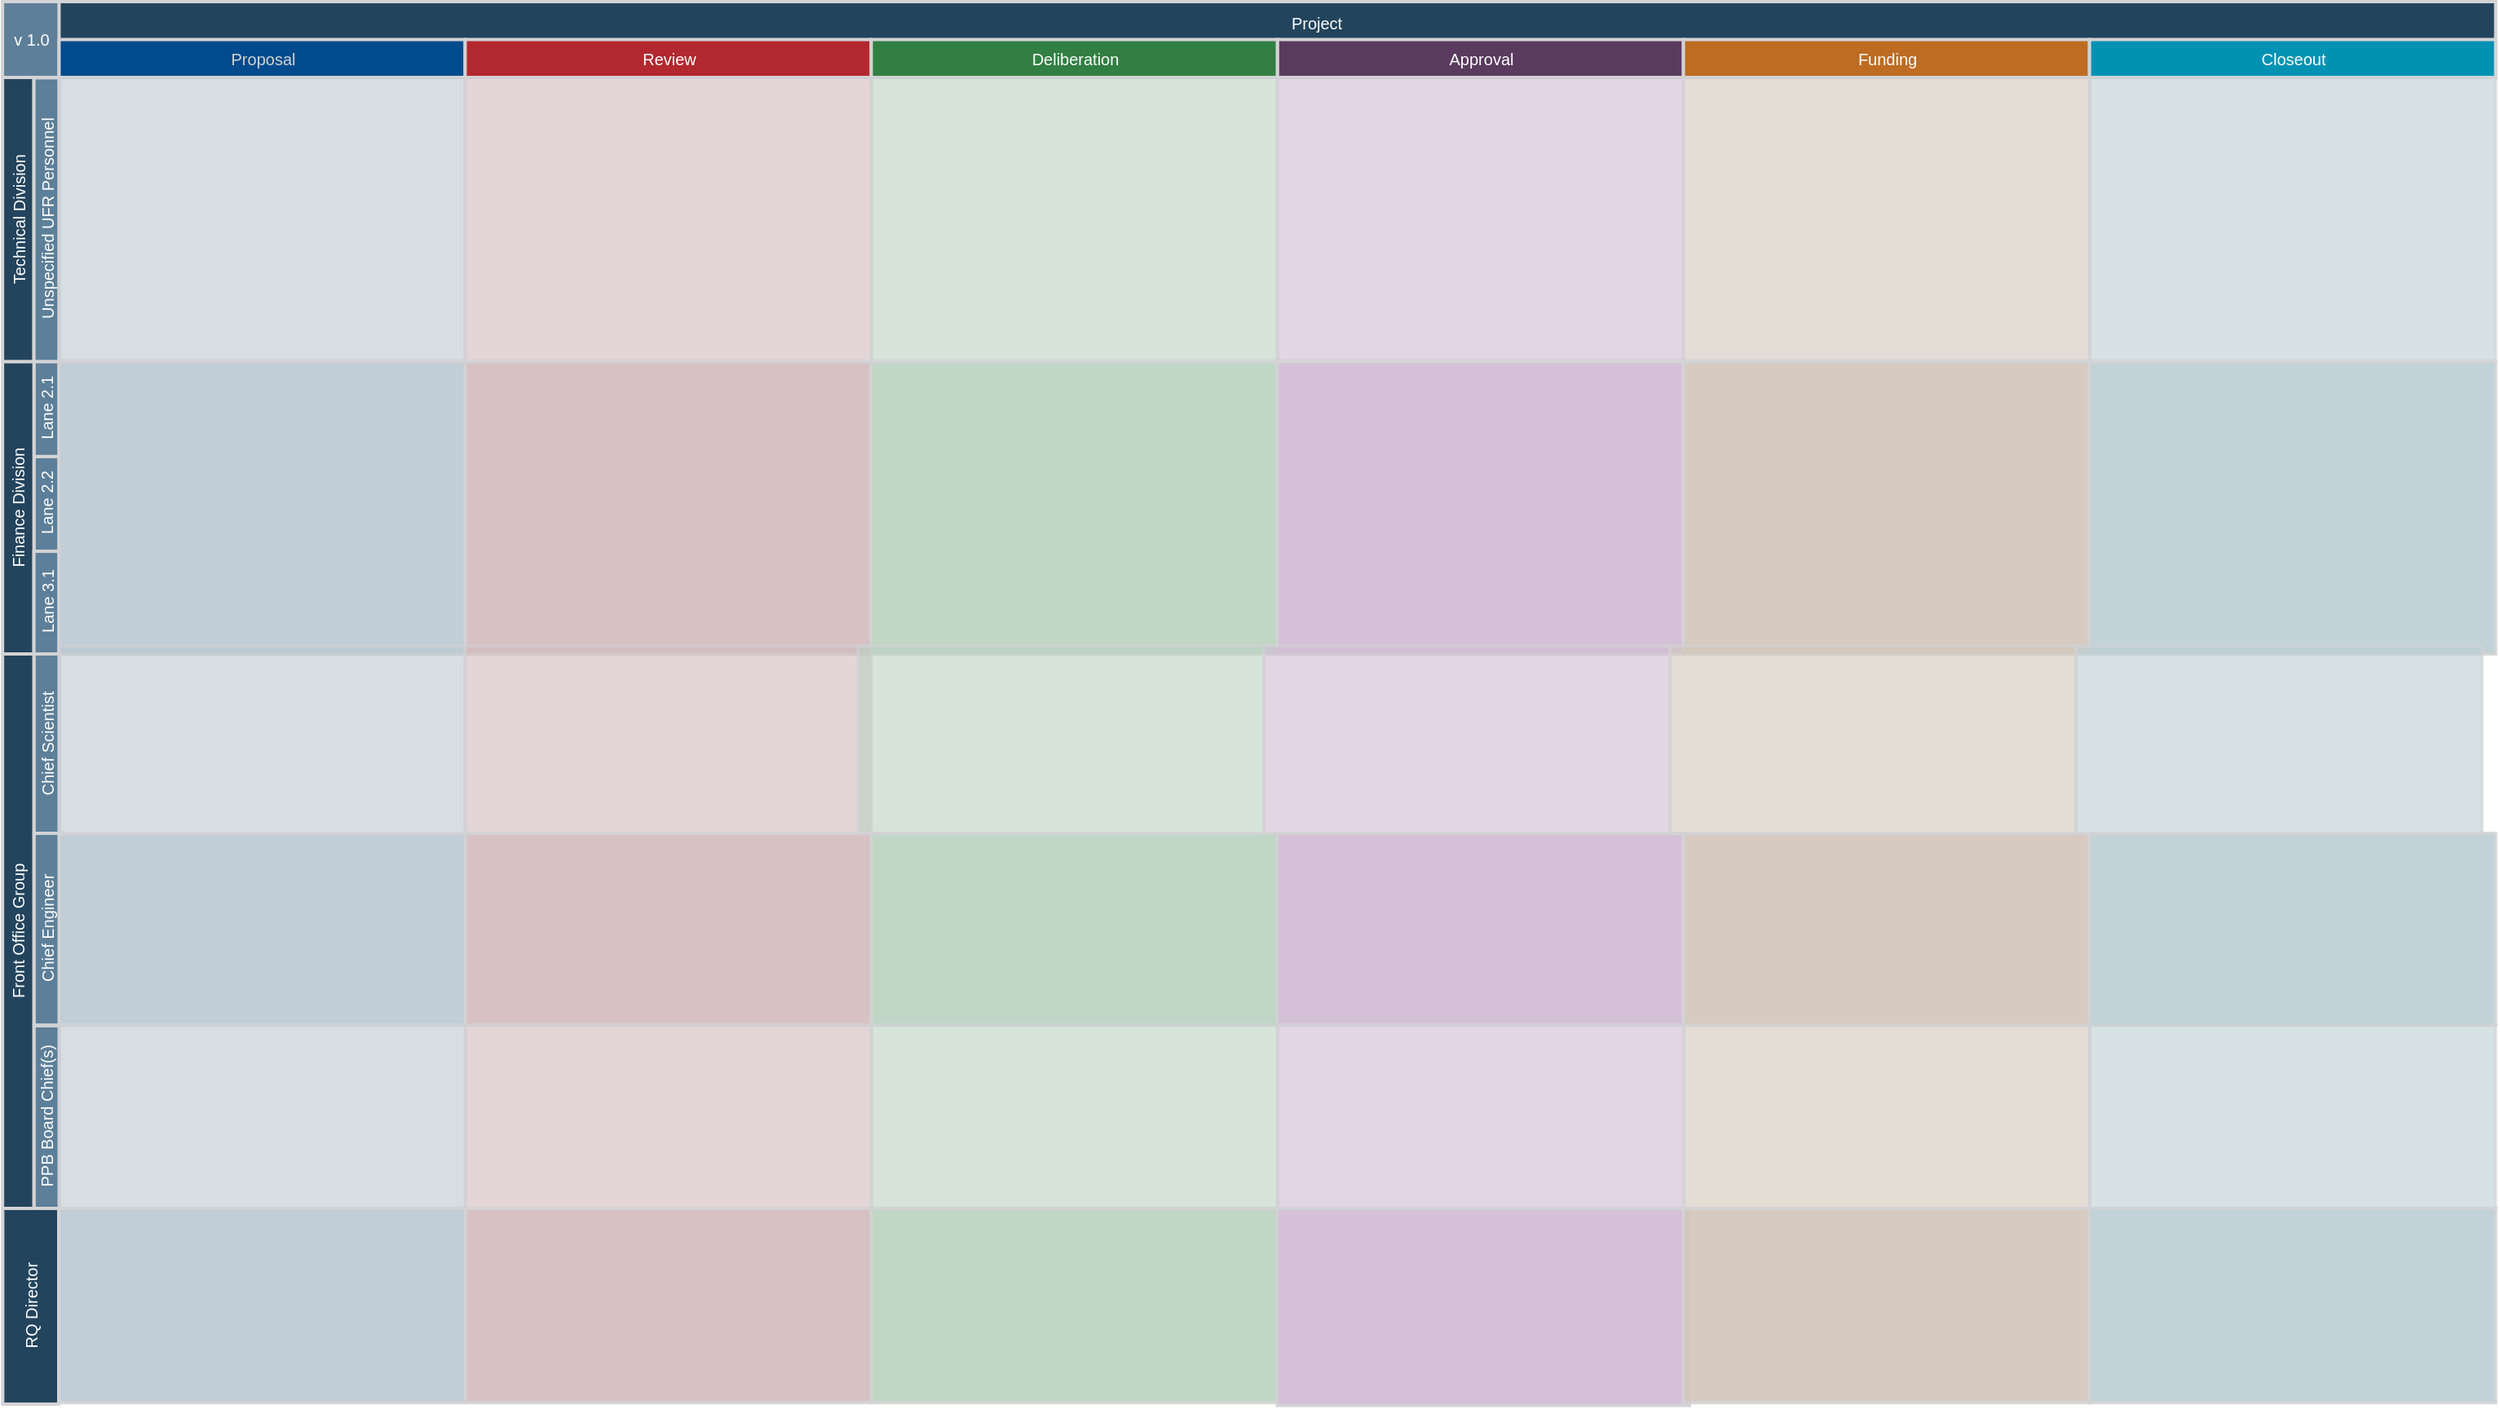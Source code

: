 <mxfile version="24.7.10">
  <diagram id="6a731a19-8d31-9384-78a2-239565b7b9f0" name="Page-1">
    <mxGraphModel dx="3111" dy="1752" grid="1" gridSize="10" guides="1" tooltips="1" connect="1" arrows="1" fold="1" page="1" pageScale="1" pageWidth="1600" pageHeight="900" background="none" math="0" shadow="0">
      <root>
        <mxCell id="0" />
        <mxCell id="1" parent="0" />
        <mxCell id="56" value="Project&#xa;" style="strokeColor=#d3d3d5;fillColor=#23445D;fontSize=10;strokeWidth=2;fontFamily=Helvetica;html=1;fontColor=#FFFFFF;fontStyle=0;spacingBottom=8;spacingRight=0;spacingLeft=83;" parent="1" vertex="1">
          <mxGeometry x="-1564.44" y="-880" width="1528.762" height="46.486" as="geometry" />
        </mxCell>
        <mxCell id="57" value="Technical Division" style="strokeColor=#d3d3d5;fillColor=#23445D;fontSize=10;strokeWidth=2;horizontal=0;fontFamily=Helvetica;html=1;fontColor=#FFFFFF;fontStyle=0" parent="1" vertex="1">
          <mxGeometry x="-1564.44" y="-833.514" width="19.254" height="174.324" as="geometry" />
        </mxCell>
        <mxCell id="59" value="v 1.0" style="strokeColor=#d3d3d5;fillColor=#5d7f99;fontSize=10;strokeWidth=2;fontFamily=Helvetica;html=1;labelBackgroundColor=none;fontColor=#FFFFFF;" parent="1" vertex="1">
          <mxGeometry x="-1564.44" y="-880" width="34.657" height="46.486" as="geometry" />
        </mxCell>
        <mxCell id="61" value="Unspecified UFR Personnel" style="strokeColor=#d3d3d5;fillColor=#5d7f99;fontSize=10;strokeWidth=2;horizontal=0;fontFamily=Helvetica;html=1;labelBackgroundColor=none;fontColor=#FFFFFF;" parent="1" vertex="1">
          <mxGeometry x="-1545.183" y="-833.284" width="15.408" height="174.092" as="geometry" />
        </mxCell>
        <mxCell id="62" value="Lane 2.2" style="strokeColor=#d3d3d5;fillColor=#5d7f99;fontSize=10;strokeWidth=2;horizontal=0;fontFamily=Helvetica;html=1;labelBackgroundColor=none;fontColor=#FFFFFF;" parent="1" vertex="1">
          <mxGeometry x="-1545.186" y="-601.081" width="15.403" height="58.108" as="geometry" />
        </mxCell>
        <mxCell id="63" value="Lane 2.1" style="strokeColor=#d3d3d5;fillColor=#5d7f99;fontSize=10;strokeWidth=2;horizontal=0;fontFamily=Helvetica;html=1;labelBackgroundColor=none;fontColor=#FFFFFF;" parent="1" vertex="1">
          <mxGeometry x="-1545.186" y="-659.189" width="15.403" height="58.108" as="geometry" />
        </mxCell>
        <mxCell id="64" value="Finance Division" style="strokeColor=#d3d3d5;fillColor=#23445D;fontSize=10;strokeWidth=2;horizontal=0;fontFamily=Helvetica;html=1;fontColor=#FFFFFF;fontStyle=0" parent="1" vertex="1">
          <mxGeometry x="-1564.44" y="-659.19" width="19.25" height="179.19" as="geometry" />
        </mxCell>
        <mxCell id="66" value="Lane 3.1" style="strokeColor=#d3d3d5;fillColor=#5d7f99;fontSize=10;strokeWidth=2;horizontal=0;fontFamily=Helvetica;html=1;labelBackgroundColor=none;fontColor=#FFFFFF;" parent="1" vertex="1">
          <mxGeometry x="-1545.19" y="-542.97" width="15.4" height="62.97" as="geometry" />
        </mxCell>
        <mxCell id="67" value="Front Office Group" style="strokeColor=#d3d3d5;fillColor=#23445D;fontSize=10;strokeWidth=2;horizontal=0;fontFamily=Helvetica;html=1;fontColor=#FFFFFF;fontStyle=0" parent="1" vertex="1">
          <mxGeometry x="-1564.44" y="-480" width="19.25" height="340" as="geometry" />
        </mxCell>
        <mxCell id="140" value="" style="group;fontSize=10;strokeColor=#d3d3d5;fontColor=#d3d3d5;container=0;" parent="1" vertex="1" connectable="0">
          <mxGeometry x="-1529.783" y="-856.757" width="249.017" height="23.243" as="geometry" />
        </mxCell>
        <mxCell id="11IpipOqJez2AS0h7bXD-149" value="Chief Scientist" style="strokeColor=#d3d3d5;fillColor=#5d7f99;fontSize=10;strokeWidth=2;horizontal=0;fontFamily=Helvetica;html=1;labelBackgroundColor=none;fontColor=#FFFFFF;" vertex="1" parent="1">
          <mxGeometry x="-1545.06" y="-480" width="15.4" height="111.35" as="geometry" />
        </mxCell>
        <mxCell id="11IpipOqJez2AS0h7bXD-152" value="Chief Engineer" style="strokeColor=#d3d3d5;fillColor=#5d7f99;fontSize=10;strokeWidth=2;horizontal=0;fontFamily=Helvetica;html=1;labelBackgroundColor=none;fontColor=#FFFFFF;" vertex="1" parent="1">
          <mxGeometry x="-1545.06" y="-370" width="15.4" height="117.57" as="geometry" />
        </mxCell>
        <mxCell id="11IpipOqJez2AS0h7bXD-153" value="PPB Board Chief(s)" style="strokeColor=#d3d3d5;fillColor=#5d7f99;fontSize=10;strokeWidth=2;horizontal=0;fontFamily=Helvetica;html=1;labelBackgroundColor=none;fontColor=#FFFFFF;" vertex="1" parent="1">
          <mxGeometry x="-1545.06" y="-252" width="15.4" height="112" as="geometry" />
        </mxCell>
        <mxCell id="11IpipOqJez2AS0h7bXD-158" value="RQ Director" style="strokeColor=#d3d3d5;fillColor=#23445D;fontSize=10;strokeWidth=2;horizontal=0;fontFamily=Helvetica;html=1;fontColor=#FFFFFF;fontStyle=0" vertex="1" parent="1">
          <mxGeometry x="-1564.31" y="-140" width="34.31" height="120" as="geometry" />
        </mxCell>
        <mxCell id="11IpipOqJez2AS0h7bXD-231" value="" style="group;fontSize=10;strokeColor=#5a3a5e;" vertex="1" connectable="0" parent="1">
          <mxGeometry x="-782.731" y="-856.757" width="249.017" height="23.243" as="geometry" />
        </mxCell>
        <mxCell id="11IpipOqJez2AS0h7bXD-232" value="Approval" style="strokeColor=#d3d3d5;fillColor=#5a3a5e;fontSize=10;strokeWidth=2;fontFamily=Helvetica;html=1;labelBackgroundColor=none;fontColor=#FFFFFF;" vertex="1" parent="11IpipOqJez2AS0h7bXD-231">
          <mxGeometry width="249.017" height="23.243" as="geometry" />
        </mxCell>
        <mxCell id="11IpipOqJez2AS0h7bXD-233" value="Funding" style="strokeColor=#d3d3d5;fillColor=#BD6C22;fontSize=10;strokeWidth=2;fontFamily=Helvetica;html=1;labelBackgroundColor=none;fontColor=#FFFFFF;" vertex="1" parent="11IpipOqJez2AS0h7bXD-231">
          <mxGeometry x="249.017" width="249.017" height="23.243" as="geometry" />
        </mxCell>
        <mxCell id="11IpipOqJez2AS0h7bXD-234" value="Closeout" style="strokeColor=#d3d3d5;fillColor=#0092b3;fontSize=10;strokeWidth=2;fontFamily=Helvetica;html=1;labelBackgroundColor=none;fontColor=#FFFFFF;" vertex="1" parent="11IpipOqJez2AS0h7bXD-231">
          <mxGeometry x="498.034" width="249.017" height="23.243" as="geometry" />
        </mxCell>
        <mxCell id="141" value="Proposal" style="strokeColor=#d3d3d5;fillColor=#004b8d;fontSize=10;strokeWidth=2;fontFamily=Helvetica;html=1;labelBackgroundColor=none;fontColor=#d3d3d5;" parent="1" vertex="1">
          <mxGeometry x="-1529.783" y="-856.757" width="249.017" height="23.243" as="geometry" />
        </mxCell>
        <mxCell id="142" value="Review" style="strokeColor=#d3d3d5;fillColor=#b3282e;fontSize=10;strokeWidth=2;fontFamily=Helvetica;html=1;labelBackgroundColor=none;fontColor=#FFFFFF;" parent="1" vertex="1">
          <mxGeometry x="-1280.766" y="-856.757" width="249.017" height="23.243" as="geometry" />
        </mxCell>
        <mxCell id="143" value="Deliberation" style="strokeColor=#d3d3d5;fillColor=#317f42;fontSize=10;strokeWidth=2;fontFamily=Helvetica;html=1;labelBackgroundColor=none;fontColor=#FFFFFF;" parent="1" vertex="1">
          <mxGeometry x="-1031.749" y="-856.757" width="249.017" height="23.243" as="geometry" />
        </mxCell>
        <mxCell id="11IpipOqJez2AS0h7bXD-453" value="" style="group" vertex="1" connectable="0" parent="1">
          <mxGeometry x="-1529.78" y="-833.51" width="1494.23" height="173.51" as="geometry" />
        </mxCell>
        <mxCell id="68" value="" style="strokeColor=#d3d3d5;fillColor=#bbc8d3;fontSize=10;strokeWidth=2;fontFamily=Helvetica;html=1;opacity=60;" parent="11IpipOqJez2AS0h7bXD-453" vertex="1">
          <mxGeometry width="249.017" height="173.51" as="geometry" />
        </mxCell>
        <mxCell id="75" value="" style="strokeColor=#d3d3d5;fillColor=#d3bbbc;fontSize=10;strokeWidth=2;fontFamily=Helvetica;html=1;opacity=60;" parent="11IpipOqJez2AS0h7bXD-453" vertex="1">
          <mxGeometry x="249.017" width="249.145" height="173.51" as="geometry" />
        </mxCell>
        <mxCell id="82" value="" style="strokeColor=#d3d3d5;fillColor=#bbd3c0;fontSize=10;strokeWidth=2;fontFamily=Helvetica;html=1;opacity=60;" parent="11IpipOqJez2AS0h7bXD-453" vertex="1">
          <mxGeometry x="498.034" width="249.145" height="173.51" as="geometry" />
        </mxCell>
        <mxCell id="11IpipOqJez2AS0h7bXD-159" value="" style="strokeColor=#d3d3d5;fillColor=#d0bbd3;fontSize=10;strokeWidth=2;fontFamily=Helvetica;html=1;opacity=60;" vertex="1" parent="11IpipOqJez2AS0h7bXD-453">
          <mxGeometry x="747.051" width="249.017" height="173.51" as="geometry" />
        </mxCell>
        <mxCell id="11IpipOqJez2AS0h7bXD-166" value="" style="strokeColor=#d3d3d5;fillColor=#d3c6bb;fontSize=10;strokeWidth=2;fontFamily=Helvetica;html=1;opacity=60;" vertex="1" parent="11IpipOqJez2AS0h7bXD-453">
          <mxGeometry x="996.068" width="249.145" height="173.51" as="geometry" />
        </mxCell>
        <mxCell id="11IpipOqJez2AS0h7bXD-173" value="" style="strokeColor=#d3d3d5;fillColor=#bbcfd3;fontSize=10;strokeWidth=2;fontFamily=Helvetica;html=1;opacity=60;" vertex="1" parent="11IpipOqJez2AS0h7bXD-453">
          <mxGeometry x="1245.085" width="249.145" height="173.51" as="geometry" />
        </mxCell>
        <mxCell id="11IpipOqJez2AS0h7bXD-454" value="" style="group" vertex="1" connectable="0" parent="1">
          <mxGeometry x="-1529.78" y="-659.19" width="1494.1" height="179.19" as="geometry" />
        </mxCell>
        <mxCell id="71" value="" style="strokeColor=#d3d3d5;fillColor=#bbc8d3;fontSize=10;strokeWidth=2;fontFamily=Helvetica;html=1;opacity=90;" parent="11IpipOqJez2AS0h7bXD-454" vertex="1">
          <mxGeometry width="249.017" height="179.19" as="geometry" />
        </mxCell>
        <mxCell id="78" value="" style="strokeColor=#d3d3d5;fillColor=#d3bbbc;fontSize=10;strokeWidth=2;fontFamily=Helvetica;html=1;opacity=90;" parent="11IpipOqJez2AS0h7bXD-454" vertex="1">
          <mxGeometry x="249.017" width="249.017" height="179.19" as="geometry" />
        </mxCell>
        <mxCell id="85" value="" style="strokeColor=#d3d3d5;fillColor=#bbd3c0;fontSize=10;strokeWidth=2;fontFamily=Helvetica;html=1;opacity=90;" parent="11IpipOqJez2AS0h7bXD-454" vertex="1">
          <mxGeometry x="498.033" width="249.017" height="179.19" as="geometry" />
        </mxCell>
        <mxCell id="11IpipOqJez2AS0h7bXD-162" value="" style="strokeColor=#d3d3d5;fillColor=#d0bbd3;fontSize=10;strokeWidth=2;fontFamily=Helvetica;html=1;opacity=90;" vertex="1" parent="11IpipOqJez2AS0h7bXD-454">
          <mxGeometry x="747.05" width="249.017" height="179.19" as="geometry" />
        </mxCell>
        <mxCell id="11IpipOqJez2AS0h7bXD-169" value="" style="strokeColor=#d3d3d5;fillColor=#d3c6bb;fontSize=10;strokeWidth=2;fontFamily=Helvetica;html=1;opacity=90;" vertex="1" parent="11IpipOqJez2AS0h7bXD-454">
          <mxGeometry x="996.067" width="249.017" height="179.19" as="geometry" />
        </mxCell>
        <mxCell id="11IpipOqJez2AS0h7bXD-176" value="" style="strokeColor=#d3d3d5;fillColor=#bbcfd3;fontSize=10;strokeWidth=2;fontFamily=Helvetica;html=1;opacity=90;" vertex="1" parent="11IpipOqJez2AS0h7bXD-454">
          <mxGeometry x="1245.083" width="249.017" height="179.19" as="geometry" />
        </mxCell>
        <mxCell id="11IpipOqJez2AS0h7bXD-455" value="" style="group" vertex="1" connectable="0" parent="1">
          <mxGeometry x="-1529.78" y="-484.86" width="1485.85" height="114.86" as="geometry" />
        </mxCell>
        <mxCell id="74" value="" style="strokeColor=#d3d3d5;fillColor=#bbc8d3;fontSize=10;strokeWidth=2;fontFamily=Helvetica;html=1;opacity=60;" parent="11IpipOqJez2AS0h7bXD-455" vertex="1">
          <mxGeometry width="249.017" height="114.86" as="geometry" />
        </mxCell>
        <mxCell id="81" value="" style="strokeColor=#d3d3d5;fillColor=#d3bbbc;fontSize=10;strokeWidth=2;fontFamily=Helvetica;html=1;opacity=60;fontStyle=4" parent="11IpipOqJez2AS0h7bXD-455" vertex="1">
          <mxGeometry x="249.017" width="249.017" height="114.86" as="geometry" />
        </mxCell>
        <mxCell id="88" value="" style="strokeColor=#d3d3d5;fillColor=#bbd3c0;fontSize=10;strokeWidth=2;fontFamily=Helvetica;html=1;opacity=60;fontStyle=4" parent="11IpipOqJez2AS0h7bXD-455" vertex="1">
          <mxGeometry x="489.783" width="249.017" height="114.86" as="geometry" />
        </mxCell>
        <mxCell id="11IpipOqJez2AS0h7bXD-165" value="" style="strokeColor=#d3d3d5;fillColor=#d0bbd3;fontSize=10;strokeWidth=2;fontFamily=Helvetica;html=1;opacity=60;" vertex="1" parent="11IpipOqJez2AS0h7bXD-455">
          <mxGeometry x="738.8" width="249.017" height="114.86" as="geometry" />
        </mxCell>
        <mxCell id="11IpipOqJez2AS0h7bXD-172" value="" style="strokeColor=#d3d3d5;fillColor=#d3c6bb;fontSize=10;strokeWidth=2;fontFamily=Helvetica;html=1;opacity=60;fontStyle=4" vertex="1" parent="11IpipOqJez2AS0h7bXD-455">
          <mxGeometry x="987.817" width="249.017" height="114.86" as="geometry" />
        </mxCell>
        <mxCell id="11IpipOqJez2AS0h7bXD-179" value="" style="strokeColor=#d3d3d5;fillColor=#bbcfd3;fontSize=10;strokeWidth=2;fontFamily=Helvetica;html=1;opacity=60;fontStyle=4" vertex="1" parent="11IpipOqJez2AS0h7bXD-455">
          <mxGeometry x="1236.833" width="249.017" height="114.86" as="geometry" />
        </mxCell>
        <mxCell id="11IpipOqJez2AS0h7bXD-456" value="" style="group" vertex="1" connectable="0" parent="1">
          <mxGeometry x="-1529.66" y="-370" width="1493.98" height="117.57" as="geometry" />
        </mxCell>
        <mxCell id="11IpipOqJez2AS0h7bXD-238" value="" style="strokeColor=#d3d3d5;fillColor=#bbc8d3;fontSize=10;strokeWidth=2;fontFamily=Helvetica;html=1;opacity=90;" vertex="1" parent="11IpipOqJez2AS0h7bXD-456">
          <mxGeometry width="249.018" height="117.57" as="geometry" />
        </mxCell>
        <mxCell id="11IpipOqJez2AS0h7bXD-245" value="" style="strokeColor=#d3d3d5;fillColor=#d3bbbc;fontSize=10;strokeWidth=2;fontFamily=Helvetica;html=1;opacity=90;" vertex="1" parent="11IpipOqJez2AS0h7bXD-456">
          <mxGeometry x="249.018" width="249.018" height="117.57" as="geometry" />
        </mxCell>
        <mxCell id="11IpipOqJez2AS0h7bXD-252" value="" style="strokeColor=#d3d3d5;fillColor=#bbd3c0;fontSize=10;strokeWidth=2;fontFamily=Helvetica;html=1;opacity=90;" vertex="1" parent="11IpipOqJez2AS0h7bXD-456">
          <mxGeometry x="498.036" width="249.018" height="117.57" as="geometry" />
        </mxCell>
        <mxCell id="11IpipOqJez2AS0h7bXD-385" value="" style="strokeColor=#d3d3d5;fillColor=#d0bbd3;fontSize=10;strokeWidth=2;fontFamily=Helvetica;html=1;opacity=90;" vertex="1" parent="11IpipOqJez2AS0h7bXD-456">
          <mxGeometry x="746.926" width="249.018" height="117.57" as="geometry" />
        </mxCell>
        <mxCell id="11IpipOqJez2AS0h7bXD-391" value="" style="strokeColor=#d3d3d5;fillColor=#d3c6bb;fontSize=10;strokeWidth=2;fontFamily=Helvetica;html=1;opacity=90;" vertex="1" parent="11IpipOqJez2AS0h7bXD-456">
          <mxGeometry x="995.944" width="249.018" height="117.57" as="geometry" />
        </mxCell>
        <mxCell id="11IpipOqJez2AS0h7bXD-397" value="" style="strokeColor=#d3d3d5;fillColor=#bbcfd3;fontSize=10;strokeWidth=2;fontFamily=Helvetica;html=1;opacity=90;" vertex="1" parent="11IpipOqJez2AS0h7bXD-456">
          <mxGeometry x="1244.962" width="249.018" height="117.57" as="geometry" />
        </mxCell>
        <mxCell id="11IpipOqJez2AS0h7bXD-457" value="" style="group" vertex="1" connectable="0" parent="1">
          <mxGeometry x="-1529.66" y="-252.43" width="1493.98" height="115.43" as="geometry" />
        </mxCell>
        <mxCell id="11IpipOqJez2AS0h7bXD-239" value="" style="strokeColor=#d3d3d5;fillColor=#bbc8d3;fontSize=10;strokeWidth=2;fontFamily=Helvetica;html=1;opacity=60;" vertex="1" parent="11IpipOqJez2AS0h7bXD-457">
          <mxGeometry width="249.018" height="112.43" as="geometry" />
        </mxCell>
        <mxCell id="11IpipOqJez2AS0h7bXD-246" value="" style="strokeColor=#d3d3d5;fillColor=#d3bbbc;fontSize=10;strokeWidth=2;fontFamily=Helvetica;html=1;opacity=60;" vertex="1" parent="11IpipOqJez2AS0h7bXD-457">
          <mxGeometry x="249.018" width="249.018" height="112.43" as="geometry" />
        </mxCell>
        <mxCell id="11IpipOqJez2AS0h7bXD-253" value="" style="strokeColor=#d3d3d5;fillColor=#bbd3c0;fontSize=10;strokeWidth=2;fontFamily=Helvetica;html=1;opacity=60;" vertex="1" parent="11IpipOqJez2AS0h7bXD-457">
          <mxGeometry x="498.036" width="249.018" height="112.43" as="geometry" />
        </mxCell>
        <mxCell id="11IpipOqJez2AS0h7bXD-386" value="" style="strokeColor=#d3d3d5;fillColor=#d0bbd3;fontSize=10;strokeWidth=2;fontFamily=Helvetica;html=1;opacity=60;" vertex="1" parent="11IpipOqJez2AS0h7bXD-457">
          <mxGeometry x="746.926" width="249.018" height="112.43" as="geometry" />
        </mxCell>
        <mxCell id="11IpipOqJez2AS0h7bXD-392" value="" style="strokeColor=#d3d3d5;fillColor=#d3c6bb;fontSize=10;strokeWidth=2;fontFamily=Helvetica;html=1;opacity=60;" vertex="1" parent="11IpipOqJez2AS0h7bXD-457">
          <mxGeometry x="995.944" width="249.018" height="112.43" as="geometry" />
        </mxCell>
        <mxCell id="11IpipOqJez2AS0h7bXD-398" value="" style="strokeColor=#d3d3d5;fillColor=#bbcfd3;fontSize=10;strokeWidth=2;fontFamily=Helvetica;html=1;opacity=60;" vertex="1" parent="11IpipOqJez2AS0h7bXD-457">
          <mxGeometry x="1244.962" width="249.018" height="112.43" as="geometry" />
        </mxCell>
        <mxCell id="11IpipOqJez2AS0h7bXD-458" value="" style="group" vertex="1" connectable="0" parent="1">
          <mxGeometry x="-1529.66" y="-140" width="1493.98" height="120.86" as="geometry" />
        </mxCell>
        <mxCell id="11IpipOqJez2AS0h7bXD-311" value="" style="strokeColor=#d3d3d5;fillColor=#bbc8d3;fontSize=10;strokeWidth=2;fontFamily=Helvetica;html=1;opacity=90;" vertex="1" parent="11IpipOqJez2AS0h7bXD-458">
          <mxGeometry y="0.004" width="249.018" height="119.094" as="geometry" />
        </mxCell>
        <mxCell id="11IpipOqJez2AS0h7bXD-312" value="" style="strokeColor=#d3d3d5;fillColor=#d3bbbc;fontSize=10;strokeWidth=2;fontFamily=Helvetica;html=1;opacity=90;" vertex="1" parent="11IpipOqJez2AS0h7bXD-458">
          <mxGeometry x="249.018" y="0.004" width="249.018" height="119.094" as="geometry" />
        </mxCell>
        <mxCell id="11IpipOqJez2AS0h7bXD-313" value="" style="strokeColor=#d3d3d5;fillColor=#bbd3c0;fontSize=10;strokeWidth=2;fontFamily=Helvetica;html=1;opacity=90;" vertex="1" parent="11IpipOqJez2AS0h7bXD-458">
          <mxGeometry x="498.036" y="0.004" width="249.018" height="119.094" as="geometry" />
        </mxCell>
        <mxCell id="11IpipOqJez2AS0h7bXD-439" value="" style="strokeColor=#d3d3d5;fillColor=#d0bbd3;fontSize=10;strokeWidth=2;fontFamily=Helvetica;html=1;opacity=90;" vertex="1" parent="11IpipOqJez2AS0h7bXD-458">
          <mxGeometry x="746.927" width="252.73" height="120.86" as="geometry" />
        </mxCell>
        <mxCell id="11IpipOqJez2AS0h7bXD-440" value="" style="strokeColor=#d3d3d5;fillColor=#d3c6bb;fontSize=10;strokeWidth=2;fontFamily=Helvetica;html=1;opacity=90;" vertex="1" parent="11IpipOqJez2AS0h7bXD-458">
          <mxGeometry x="995.944" y="0.004" width="249.018" height="119.094" as="geometry" />
        </mxCell>
        <mxCell id="11IpipOqJez2AS0h7bXD-441" value="" style="strokeColor=#d3d3d5;fillColor=#bbcfd3;fontSize=10;strokeWidth=2;fontFamily=Helvetica;html=1;opacity=90;" vertex="1" parent="11IpipOqJez2AS0h7bXD-458">
          <mxGeometry x="1244.962" y="0.004" width="249.018" height="119.094" as="geometry" />
        </mxCell>
      </root>
    </mxGraphModel>
  </diagram>
</mxfile>
